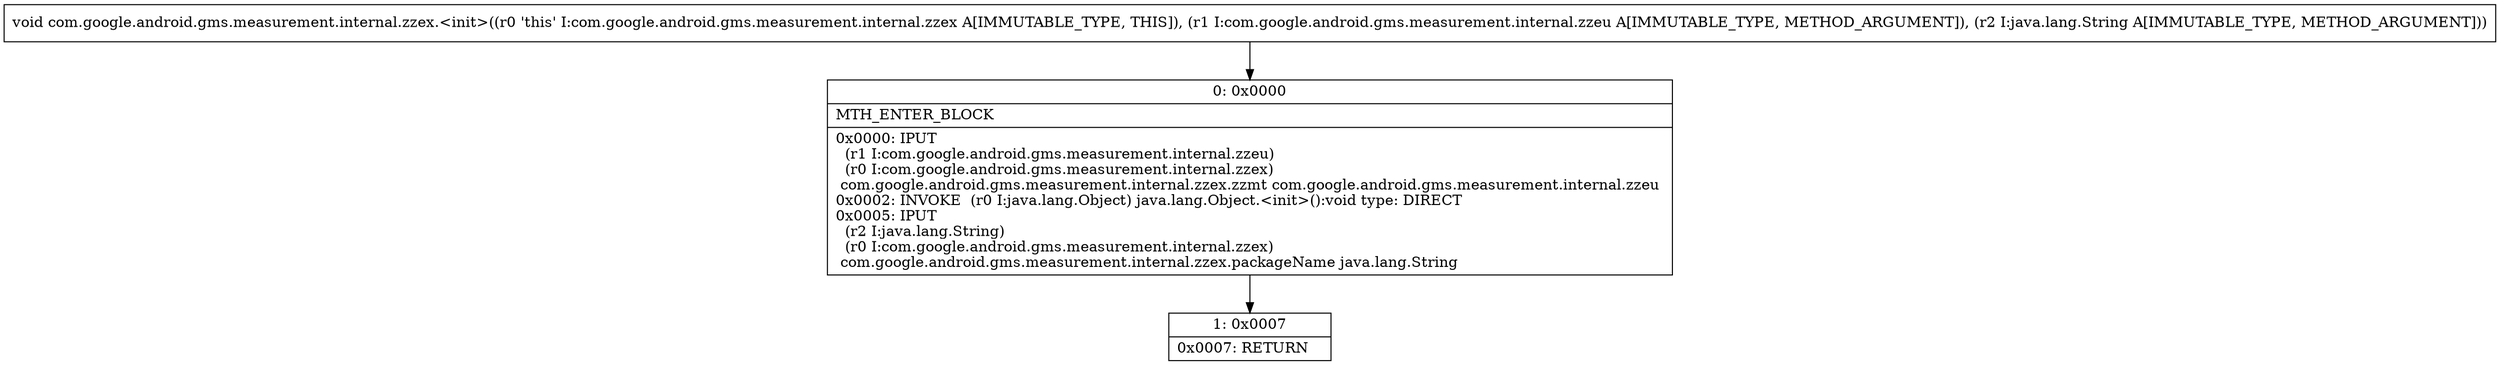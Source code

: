 digraph "CFG forcom.google.android.gms.measurement.internal.zzex.\<init\>(Lcom\/google\/android\/gms\/measurement\/internal\/zzeu;Ljava\/lang\/String;)V" {
Node_0 [shape=record,label="{0\:\ 0x0000|MTH_ENTER_BLOCK\l|0x0000: IPUT  \l  (r1 I:com.google.android.gms.measurement.internal.zzeu)\l  (r0 I:com.google.android.gms.measurement.internal.zzex)\l com.google.android.gms.measurement.internal.zzex.zzmt com.google.android.gms.measurement.internal.zzeu \l0x0002: INVOKE  (r0 I:java.lang.Object) java.lang.Object.\<init\>():void type: DIRECT \l0x0005: IPUT  \l  (r2 I:java.lang.String)\l  (r0 I:com.google.android.gms.measurement.internal.zzex)\l com.google.android.gms.measurement.internal.zzex.packageName java.lang.String \l}"];
Node_1 [shape=record,label="{1\:\ 0x0007|0x0007: RETURN   \l}"];
MethodNode[shape=record,label="{void com.google.android.gms.measurement.internal.zzex.\<init\>((r0 'this' I:com.google.android.gms.measurement.internal.zzex A[IMMUTABLE_TYPE, THIS]), (r1 I:com.google.android.gms.measurement.internal.zzeu A[IMMUTABLE_TYPE, METHOD_ARGUMENT]), (r2 I:java.lang.String A[IMMUTABLE_TYPE, METHOD_ARGUMENT])) }"];
MethodNode -> Node_0;
Node_0 -> Node_1;
}

